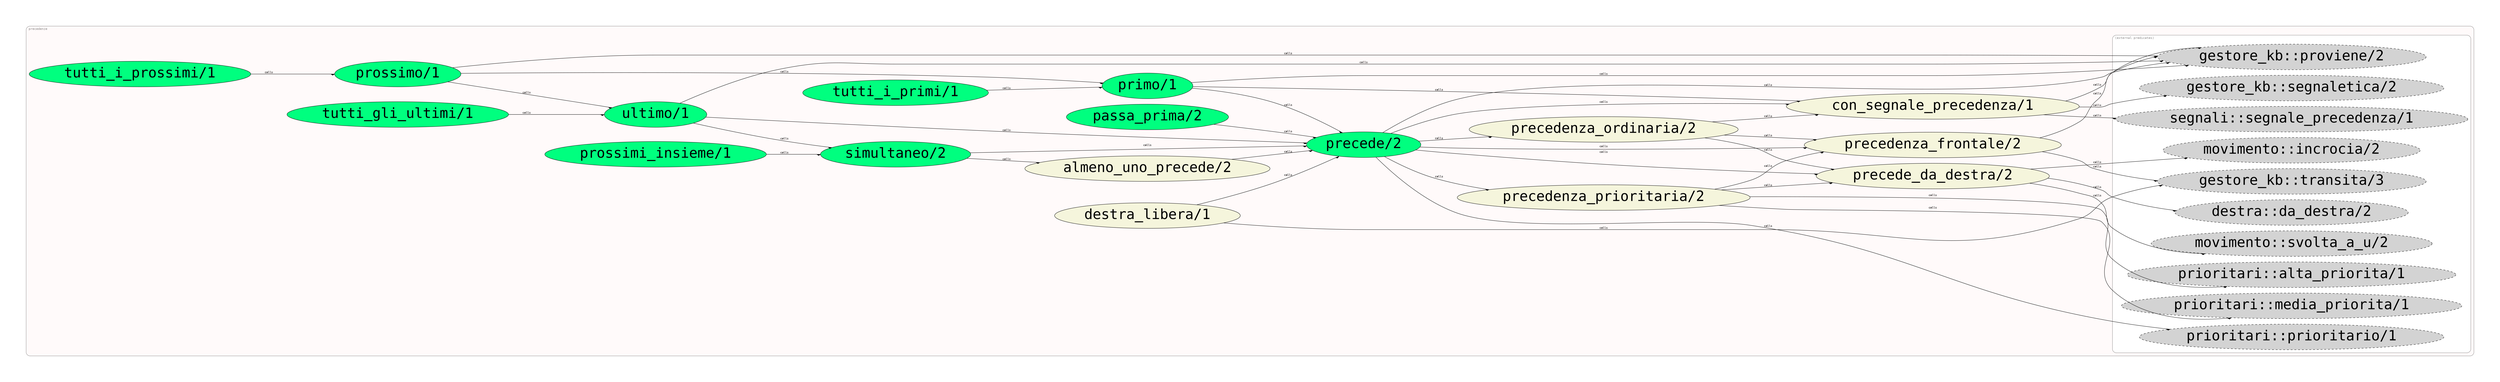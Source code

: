 digraph "precedenze_object" {
rankdir="LR"
ranksep="1.25"
compound="true"
splines="true"
pack="true"
clusterrank="local"
labeljust="l"
margin="1.0"
fontname="Courier"
fontsize="10"
fontcolor="snow4"
pencolor="snow4"
node [shape="ellipse",style="filled",fillcolor="white",fontname="Courier",fontsize="9"]
edge [fontname="Courier",fontsize="9"]

subgraph "cluster_precedenze_object" {
URL=""
tooltip="/home/giuseppe/IA/Progetto/code/prolog/precedenze.lgt"
bgcolor="snow"
style="rounded"
margin="10"
label="precedenze"
"primo/1" [shape="ellipse",URL="precedenze_0.html#primo/1",tooltip="precedenze_0.html#primo/1",style="filled",fillcolor="springgreen",label=<<FONT POINT-SIZE="45"><![CDATA[primo/1]]></FONT>>]
"ultimo/1" [shape="ellipse",URL="precedenze_0.html#ultimo/1",tooltip="precedenze_0.html#ultimo/1",style="filled",fillcolor="springgreen",label=<<FONT POINT-SIZE="45"><![CDATA[ultimo/1]]></FONT>>]
"prossimo/1" [shape="ellipse",URL="precedenze_0.html#prossimo/1",tooltip="precedenze_0.html#prossimo/1",style="filled",fillcolor="springgreen",label=<<FONT POINT-SIZE="45"><![CDATA[prossimo/1]]></FONT>>]
"precede/2" [shape="ellipse",URL="precedenze_0.html#precede/2",tooltip="precedenze_0.html#precede/2",style="filled",fillcolor="springgreen",label=<<FONT POINT-SIZE="45"><![CDATA[precede/2]]></FONT>>]
"passa_prima/2" [shape="ellipse",URL="precedenze_0.html#passa_prima/2",tooltip="precedenze_0.html#passa_prima/2",style="filled",fillcolor="springgreen",label=<<FONT POINT-SIZE="45"><![CDATA[passa_prima/2]]></FONT>>]
"tutti_i_primi/1" [shape="ellipse",URL="precedenze_0.html#tutti_i_primi/1",tooltip="precedenze_0.html#tutti_i_primi/1",style="filled",fillcolor="springgreen",label=<<FONT POINT-SIZE="45"><![CDATA[tutti_i_primi/1]]></FONT>>]
"tutti_i_prossimi/1" [shape="ellipse",URL="precedenze_0.html#tutti_i_prossimi/1",tooltip="precedenze_0.html#tutti_i_prossimi/1",style="filled",fillcolor="springgreen",label=<<FONT POINT-SIZE="45"><![CDATA[tutti_i_prossimi/1]]></FONT>>]
"prossimi_insieme/1" [shape="ellipse",URL="precedenze_0.html#prossimi_insieme/1",tooltip="precedenze_0.html#prossimi_insieme/1",style="filled",fillcolor="springgreen",label=<<FONT POINT-SIZE="45"><![CDATA[prossimi_insieme/1]]></FONT>>]
"simultaneo/2" [shape="ellipse",URL="precedenze_0.html#simultaneo/2",tooltip="precedenze_0.html#simultaneo/2",style="filled",fillcolor="springgreen",label=<<FONT POINT-SIZE="45"><![CDATA[simultaneo/2]]></FONT>>]
"tutti_gli_ultimi/1" [shape="ellipse",URL="precedenze_0.html#tutti_gli_ultimi/1",tooltip="precedenze_0.html#tutti_gli_ultimi/1",style="filled",fillcolor="springgreen",label=<<FONT POINT-SIZE="45"><![CDATA[tutti_gli_ultimi/1]]></FONT>>]
"primo/1" [shape="ellipse",URL="precedenze_0.html#primo/1",tooltip="precedenze_0.html#primo/1",style="filled",fillcolor="springgreen",label=<<FONT POINT-SIZE="45"><![CDATA[primo/1]]></FONT>>]
"ultimo/1" [shape="ellipse",URL="precedenze_0.html#ultimo/1",tooltip="precedenze_0.html#ultimo/1",style="filled",fillcolor="springgreen",label=<<FONT POINT-SIZE="45"><![CDATA[ultimo/1]]></FONT>>]
"prossimo/1" [shape="ellipse",URL="precedenze_0.html#prossimo/1",tooltip="precedenze_0.html#prossimo/1",style="filled",fillcolor="springgreen",label=<<FONT POINT-SIZE="45"><![CDATA[prossimo/1]]></FONT>>]
"precede/2" [shape="ellipse",URL="precedenze_0.html#precede/2",tooltip="precedenze_0.html#precede/2",style="filled",fillcolor="springgreen",label=<<FONT POINT-SIZE="45"><![CDATA[precede/2]]></FONT>>]
"passa_prima/2" [shape="ellipse",URL="precedenze_0.html#passa_prima/2",tooltip="precedenze_0.html#passa_prima/2",style="filled",fillcolor="springgreen",label=<<FONT POINT-SIZE="45"><![CDATA[passa_prima/2]]></FONT>>]
"tutti_i_primi/1" [shape="ellipse",URL="precedenze_0.html#tutti_i_primi/1",tooltip="precedenze_0.html#tutti_i_primi/1",style="filled",fillcolor="springgreen",label=<<FONT POINT-SIZE="45"><![CDATA[tutti_i_primi/1]]></FONT>>]
"tutti_i_prossimi/1" [shape="ellipse",URL="precedenze_0.html#tutti_i_prossimi/1",tooltip="precedenze_0.html#tutti_i_prossimi/1",style="filled",fillcolor="springgreen",label=<<FONT POINT-SIZE="45"><![CDATA[tutti_i_prossimi/1]]></FONT>>]
"prossimi_insieme/1" [shape="ellipse",URL="precedenze_0.html#prossimi_insieme/1",tooltip="precedenze_0.html#prossimi_insieme/1",style="filled",fillcolor="springgreen",label=<<FONT POINT-SIZE="45"><![CDATA[prossimi_insieme/1]]></FONT>>]
"simultaneo/2" [shape="ellipse",URL="precedenze_0.html#simultaneo/2",tooltip="precedenze_0.html#simultaneo/2",style="filled",fillcolor="springgreen",label=<<FONT POINT-SIZE="45"><![CDATA[simultaneo/2]]></FONT>>]
"tutti_gli_ultimi/1" [shape="ellipse",URL="precedenze_0.html#tutti_gli_ultimi/1",tooltip="precedenze_0.html#tutti_gli_ultimi/1",style="filled",fillcolor="springgreen",label=<<FONT POINT-SIZE="45"><![CDATA[tutti_gli_ultimi/1]]></FONT>>]
"destra_libera/1" [shape="ellipse",style="filled",fillcolor="beige",label=<<FONT POINT-SIZE="45"><![CDATA[destra_libera/1]]></FONT>>]
"con_segnale_precedenza/1" [shape="ellipse",style="filled",fillcolor="beige",label=<<FONT POINT-SIZE="45"><![CDATA[con_segnale_precedenza/1]]></FONT>>]
"precedenza_prioritaria/2" [shape="ellipse",style="filled",fillcolor="beige",label=<<FONT POINT-SIZE="45"><![CDATA[precedenza_prioritaria/2]]></FONT>>]
"precedenza_ordinaria/2" [shape="ellipse",style="filled",fillcolor="beige",label=<<FONT POINT-SIZE="45"><![CDATA[precedenza_ordinaria/2]]></FONT>>]
"precede_da_destra/2" [shape="ellipse",style="filled",fillcolor="beige",label=<<FONT POINT-SIZE="45"><![CDATA[precede_da_destra/2]]></FONT>>]
"precedenza_frontale/2" [shape="ellipse",style="filled",fillcolor="beige",label=<<FONT POINT-SIZE="45"><![CDATA[precedenza_frontale/2]]></FONT>>]
"almeno_uno_precede/2" [shape="ellipse",style="filled",fillcolor="beige",label=<<FONT POINT-SIZE="45"><![CDATA[almeno_uno_precede/2]]></FONT>>]
subgraph "cluster_other" {
URL=""
tooltip="(external predicates)"
bgcolor="white"
style="rounded"
margin="10"
label="(external predicates)"
"gestore_kb::proviene/2" [shape="ellipse",URL="gestore_kb_0.html#proviene/2",tooltip="gestore_kb_0.html#proviene/2",style="filled,dashed",fillcolor="lightgrey",label=<<FONT POINT-SIZE="45"><![CDATA[gestore_kb::proviene/2]]></FONT>>]
"gestore_kb::transita/3" [shape="ellipse",URL="gestore_kb_0.html#transita/3",tooltip="gestore_kb_0.html#transita/3",style="filled,dashed",fillcolor="lightgrey",label=<<FONT POINT-SIZE="45"><![CDATA[gestore_kb::transita/3]]></FONT>>]
"gestore_kb::segnaletica/2" [shape="ellipse",URL="gestore_kb_0.html#segnaletica/2",tooltip="gestore_kb_0.html#segnaletica/2",style="filled,dashed",fillcolor="lightgrey",label=<<FONT POINT-SIZE="45"><![CDATA[gestore_kb::segnaletica/2]]></FONT>>]
"segnali::segnale_precedenza/1" [shape="ellipse",URL="segnali_0.html#segnale_precedenza/1",tooltip="segnali_0.html#segnale_precedenza/1",style="filled,dashed",fillcolor="lightgrey",label=<<FONT POINT-SIZE="45"><![CDATA[segnali::segnale_precedenza/1]]></FONT>>]
"prioritari::prioritario/1" [shape="ellipse",URL="prioritari_0.html#prioritario/1",tooltip="prioritari_0.html#prioritario/1",style="filled,dashed",fillcolor="lightgrey",label=<<FONT POINT-SIZE="45"><![CDATA[prioritari::prioritario/1]]></FONT>>]
"prioritari::alta_priorita/1" [shape="ellipse",URL="prioritari_0.html#alta_priorita/1",tooltip="prioritari_0.html#alta_priorita/1",style="filled,dashed",fillcolor="lightgrey",label=<<FONT POINT-SIZE="45"><![CDATA[prioritari::alta_priorita/1]]></FONT>>]
"prioritari::media_priorita/1" [shape="ellipse",URL="prioritari_0.html#media_priorita/1",tooltip="prioritari_0.html#media_priorita/1",style="filled,dashed",fillcolor="lightgrey",label=<<FONT POINT-SIZE="45"><![CDATA[prioritari::media_priorita/1]]></FONT>>]
"destra::da_destra/2" [shape="ellipse",URL="destra_0.html#da_destra/2",tooltip="destra_0.html#da_destra/2",style="filled,dashed",fillcolor="lightgrey",label=<<FONT POINT-SIZE="45"><![CDATA[destra::da_destra/2]]></FONT>>]
"movimento::incrocia/2" [shape="ellipse",URL="movimento_0.html#incrocia/2",tooltip="movimento_0.html#incrocia/2",style="filled,dashed",fillcolor="lightgrey",label=<<FONT POINT-SIZE="45"><![CDATA[movimento::incrocia/2]]></FONT>>]
"movimento::svolta_a_u/2" [shape="ellipse",URL="movimento_0.html#svolta_a_u/2",tooltip="movimento_0.html#svolta_a_u/2",style="filled,dashed",fillcolor="lightgrey",label=<<FONT POINT-SIZE="45"><![CDATA[movimento::svolta_a_u/2]]></FONT>>]
}

"primo/1" -> "con_segnale_precedenza/1" [arrowhead="rdiamond",tooltip="calls",label=<<![CDATA[calls]]><BR/>>]
"primo/1" -> "precede/2" [arrowhead="rdiamond",tooltip="calls",label=<<![CDATA[calls]]><BR/>>]
"prossimo/1" -> "primo/1" [arrowhead="rdiamond",tooltip="calls",label=<<![CDATA[calls]]><BR/>>]
"prossimo/1" -> "ultimo/1" [arrowhead="rdiamond",tooltip="calls",label=<<![CDATA[calls]]><BR/>>]
"ultimo/1" -> "precede/2" [arrowhead="rdiamond",tooltip="calls",label=<<![CDATA[calls]]><BR/>>]
"ultimo/1" -> "simultaneo/2" [arrowhead="rdiamond",tooltip="calls",label=<<![CDATA[calls]]><BR/>>]
"destra_libera/1" -> "precede/2" [arrowhead="rdiamond",tooltip="calls",label=<<![CDATA[calls]]><BR/>>]
"precede/2" -> "precedenza_prioritaria/2" [arrowhead="rdiamond",tooltip="calls",label=<<![CDATA[calls]]><BR/>>]
"precede/2" -> "precedenza_ordinaria/2" [arrowhead="rdiamond",tooltip="calls",label=<<![CDATA[calls]]><BR/>>]
"precede/2" -> "con_segnale_precedenza/1" [arrowhead="rdiamond",tooltip="calls",label=<<![CDATA[calls]]><BR/>>]
"precede/2" -> "precede_da_destra/2" [arrowhead="rdiamond",tooltip="calls",label=<<![CDATA[calls]]><BR/>>]
"precede/2" -> "precedenza_frontale/2" [arrowhead="rdiamond",tooltip="calls",label=<<![CDATA[calls]]><BR/>>]
"precedenza_prioritaria/2" -> "precede_da_destra/2" [arrowhead="rdiamond",tooltip="calls",label=<<![CDATA[calls]]><BR/>>]
"precedenza_prioritaria/2" -> "precedenza_frontale/2" [arrowhead="rdiamond",tooltip="calls",label=<<![CDATA[calls]]><BR/>>]
"precedenza_ordinaria/2" -> "con_segnale_precedenza/1" [arrowhead="rdiamond",tooltip="calls",label=<<![CDATA[calls]]><BR/>>]
"precedenza_ordinaria/2" -> "precede_da_destra/2" [arrowhead="rdiamond",tooltip="calls",label=<<![CDATA[calls]]><BR/>>]
"precedenza_ordinaria/2" -> "precedenza_frontale/2" [arrowhead="rdiamond",tooltip="calls",label=<<![CDATA[calls]]><BR/>>]
"passa_prima/2" -> "precede/2" [arrowhead="rdiamond",tooltip="calls",label=<<![CDATA[calls]]><BR/>>]
"tutti_i_primi/1" -> "primo/1" [arrowhead="rdiamond",tooltip="calls",label=<<![CDATA[calls]]><BR/>>]
"tutti_i_prossimi/1" -> "prossimo/1" [arrowhead="rdiamond",tooltip="calls",label=<<![CDATA[calls]]><BR/>>]
"prossimi_insieme/1" -> "simultaneo/2" [arrowhead="rdiamond",tooltip="calls",label=<<![CDATA[calls]]><BR/>>]
"simultaneo/2" -> "precede/2" [arrowhead="rdiamond",tooltip="calls",label=<<![CDATA[calls]]><BR/>>]
"simultaneo/2" -> "almeno_uno_precede/2" [arrowhead="rdiamond",tooltip="calls",label=<<![CDATA[calls]]><BR/>>]
"almeno_uno_precede/2" -> "precede/2" [arrowhead="rdiamond",tooltip="calls",label=<<![CDATA[calls]]><BR/>>]
"tutti_gli_ultimi/1" -> "ultimo/1" [arrowhead="rdiamond",tooltip="calls",label=<<![CDATA[calls]]><BR/>>]
"primo/1" -> "gestore_kb::proviene/2" [arrowhead="rdiamond",tooltip="calls",label=<<![CDATA[calls]]><BR/>>]
"prossimo/1" -> "gestore_kb::proviene/2" [arrowhead="rdiamond",tooltip="calls",label=<<![CDATA[calls]]><BR/>>]
"ultimo/1" -> "gestore_kb::proviene/2" [arrowhead="rdiamond",tooltip="calls",label=<<![CDATA[calls]]><BR/>>]
"destra_libera/1" -> "gestore_kb::transita/3" [arrowhead="rdiamond",tooltip="calls",label=<<![CDATA[calls]]><BR/>>]
"con_segnale_precedenza/1" -> "gestore_kb::proviene/2" [arrowhead="rdiamond",tooltip="calls",label=<<![CDATA[calls]]><BR/>>]
"con_segnale_precedenza/1" -> "gestore_kb::segnaletica/2" [arrowhead="rdiamond",tooltip="calls",label=<<![CDATA[calls]]><BR/>>]
"con_segnale_precedenza/1" -> "segnali::segnale_precedenza/1" [arrowhead="rdiamond",tooltip="calls",label=<<![CDATA[calls]]><BR/>>]
"precede/2" -> "gestore_kb::proviene/2" [arrowhead="rdiamond",tooltip="calls",label=<<![CDATA[calls]]><BR/>>]
"precede/2" -> "prioritari::prioritario/1" [arrowhead="rdiamond",tooltip="calls",label=<<![CDATA[calls]]><BR/>>]
"precedenza_prioritaria/2" -> "prioritari::alta_priorita/1" [arrowhead="rdiamond",tooltip="calls",label=<<![CDATA[calls]]><BR/>>]
"precedenza_prioritaria/2" -> "prioritari::media_priorita/1" [arrowhead="rdiamond",tooltip="calls",label=<<![CDATA[calls]]><BR/>>]
"precede_da_destra/2" -> "destra::da_destra/2" [arrowhead="rdiamond",tooltip="calls",label=<<![CDATA[calls]]><BR/>>]
"precede_da_destra/2" -> "movimento::incrocia/2" [arrowhead="rdiamond",tooltip="calls",label=<<![CDATA[calls]]><BR/>>]
"precede_da_destra/2" -> "movimento::svolta_a_u/2" [arrowhead="rdiamond",tooltip="calls",label=<<![CDATA[calls]]><BR/>>]
"precedenza_frontale/2" -> "gestore_kb::transita/3" [arrowhead="rdiamond",tooltip="calls",label=<<![CDATA[calls]]><BR/>>]
"precedenza_frontale/2" -> "gestore_kb::proviene/2" [arrowhead="rdiamond",tooltip="calls",label=<<![CDATA[calls]]><BR/>>]
}

}
